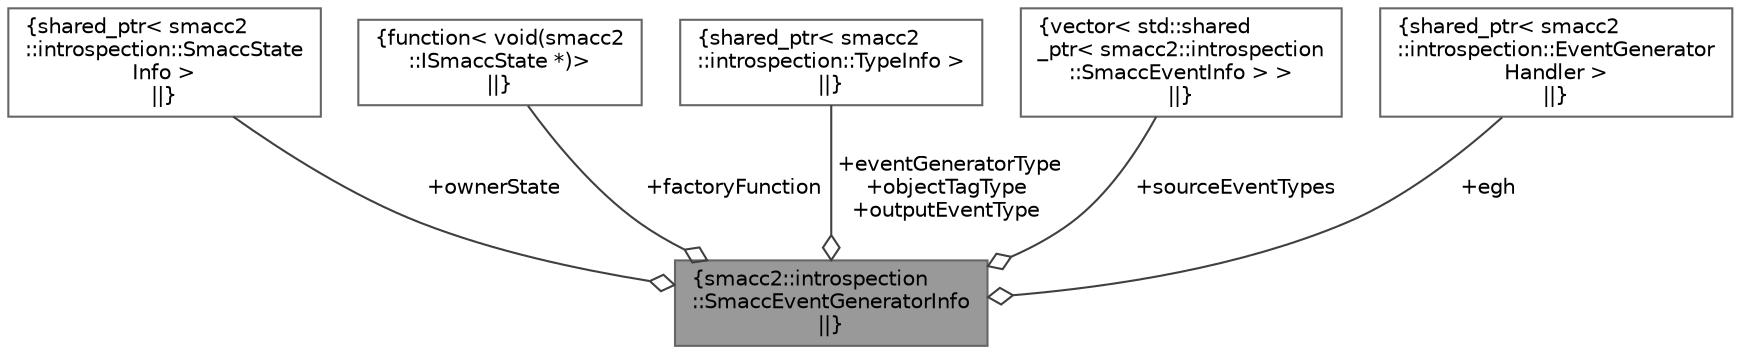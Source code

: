digraph "smacc2::introspection::SmaccEventGeneratorInfo"
{
 // LATEX_PDF_SIZE
  bgcolor="transparent";
  edge [fontname=Helvetica,fontsize=10,labelfontname=Helvetica,labelfontsize=10];
  node [fontname=Helvetica,fontsize=10,shape=box,height=0.2,width=0.4];
  Node1 [label="{smacc2::introspection\l::SmaccEventGeneratorInfo\n||}",height=0.2,width=0.4,color="gray40", fillcolor="grey60", style="filled", fontcolor="black",tooltip=" "];
  Node2 -> Node1 [color="grey25",style="solid",label=" +ownerState" ,arrowhead="odiamond"];
  Node2 [label="{shared_ptr\< smacc2\l::introspection::SmaccState\lInfo \>\n||}",height=0.2,width=0.4,color="gray40", fillcolor="white", style="filled",tooltip=" "];
  Node3 -> Node1 [color="grey25",style="solid",label=" +factoryFunction" ,arrowhead="odiamond"];
  Node3 [label="{function\< void(smacc2\l::ISmaccState *)\>\n||}",height=0.2,width=0.4,color="gray40", fillcolor="white", style="filled",tooltip=" "];
  Node4 -> Node1 [color="grey25",style="solid",label=" +eventGeneratorType\n+objectTagType\n+outputEventType" ,arrowhead="odiamond"];
  Node4 [label="{shared_ptr\< smacc2\l::introspection::TypeInfo \>\n||}",height=0.2,width=0.4,color="gray40", fillcolor="white", style="filled",tooltip=" "];
  Node5 -> Node1 [color="grey25",style="solid",label=" +sourceEventTypes" ,arrowhead="odiamond"];
  Node5 [label="{vector\< std::shared\l_ptr\< smacc2::introspection\l::SmaccEventInfo \> \>\n||}",height=0.2,width=0.4,color="gray40", fillcolor="white", style="filled",tooltip=" "];
  Node6 -> Node1 [color="grey25",style="solid",label=" +egh" ,arrowhead="odiamond"];
  Node6 [label="{shared_ptr\< smacc2\l::introspection::EventGenerator\lHandler \>\n||}",height=0.2,width=0.4,color="gray40", fillcolor="white", style="filled",tooltip=" "];
}
